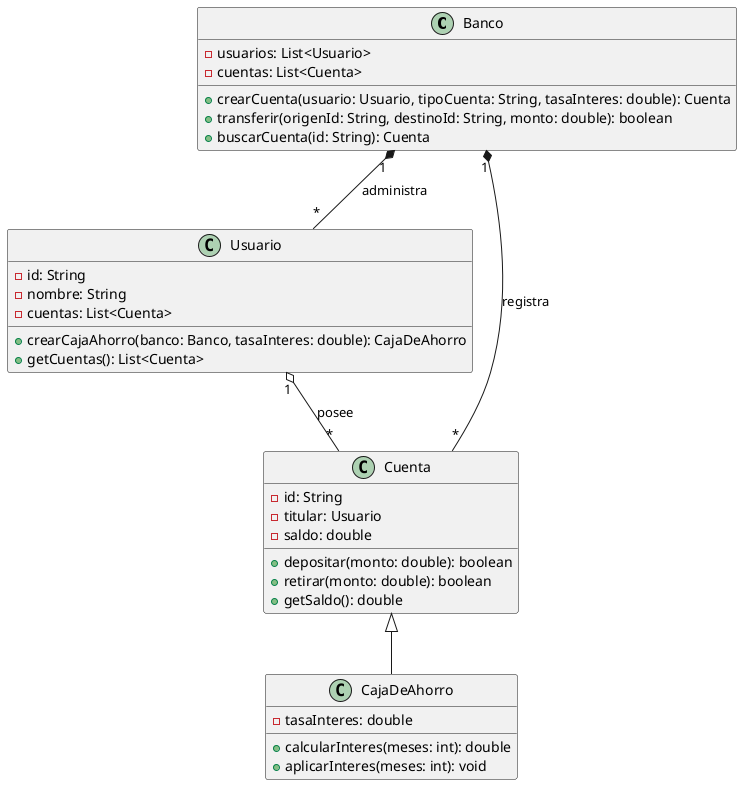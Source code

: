 @startuml

class Banco {
    -usuarios: List<Usuario>
    -cuentas: List<Cuenta>

    +crearCuenta(usuario: Usuario, tipoCuenta: String, tasaInteres: double): Cuenta
    +transferir(origenId: String, destinoId: String, monto: double): boolean
    +buscarCuenta(id: String): Cuenta
}

class Usuario {
    -id: String
    -nombre: String
    -cuentas: List<Cuenta>

    +crearCajaAhorro(banco: Banco, tasaInteres: double): CajaDeAhorro
    +getCuentas(): List<Cuenta>
}

class Cuenta {
    -id: String
    -titular: Usuario
    -saldo: double
    
    +depositar(monto: double): boolean
    +retirar(monto: double): boolean
    +getSaldo(): double
}

class CajaDeAhorro {
    -tasaInteres: double

    +calcularInteres(meses: int): double
    +aplicarInteres(meses: int): void
}

Banco "1" *-- "*" Usuario: administra
Banco "1" *-- "*" Cuenta: registra
Usuario "1" o-- "*" Cuenta: posee
Cuenta <|-- CajaDeAhorro

@enduml